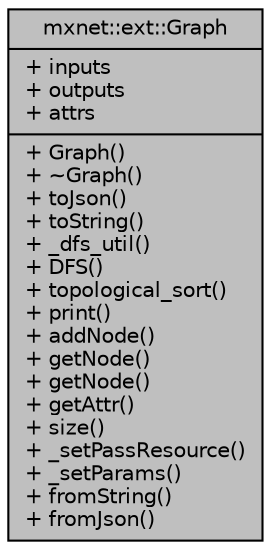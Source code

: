 digraph "mxnet::ext::Graph"
{
 // LATEX_PDF_SIZE
  edge [fontname="Helvetica",fontsize="10",labelfontname="Helvetica",labelfontsize="10"];
  node [fontname="Helvetica",fontsize="10",shape=record];
  Node1 [label="{mxnet::ext::Graph\n|+ inputs\l+ outputs\l+ attrs\l|+ Graph()\l+ ~Graph()\l+ toJson()\l+ toString()\l+ _dfs_util()\l+ DFS()\l+ topological_sort()\l+ print()\l+ addNode()\l+ getNode()\l+ getNode()\l+ getAttr()\l+ size()\l+ _setPassResource()\l+ _setParams()\l+ fromString()\l+ fromJson()\l}",height=0.2,width=0.4,color="black", fillcolor="grey75", style="filled", fontcolor="black",tooltip=" "];
}
